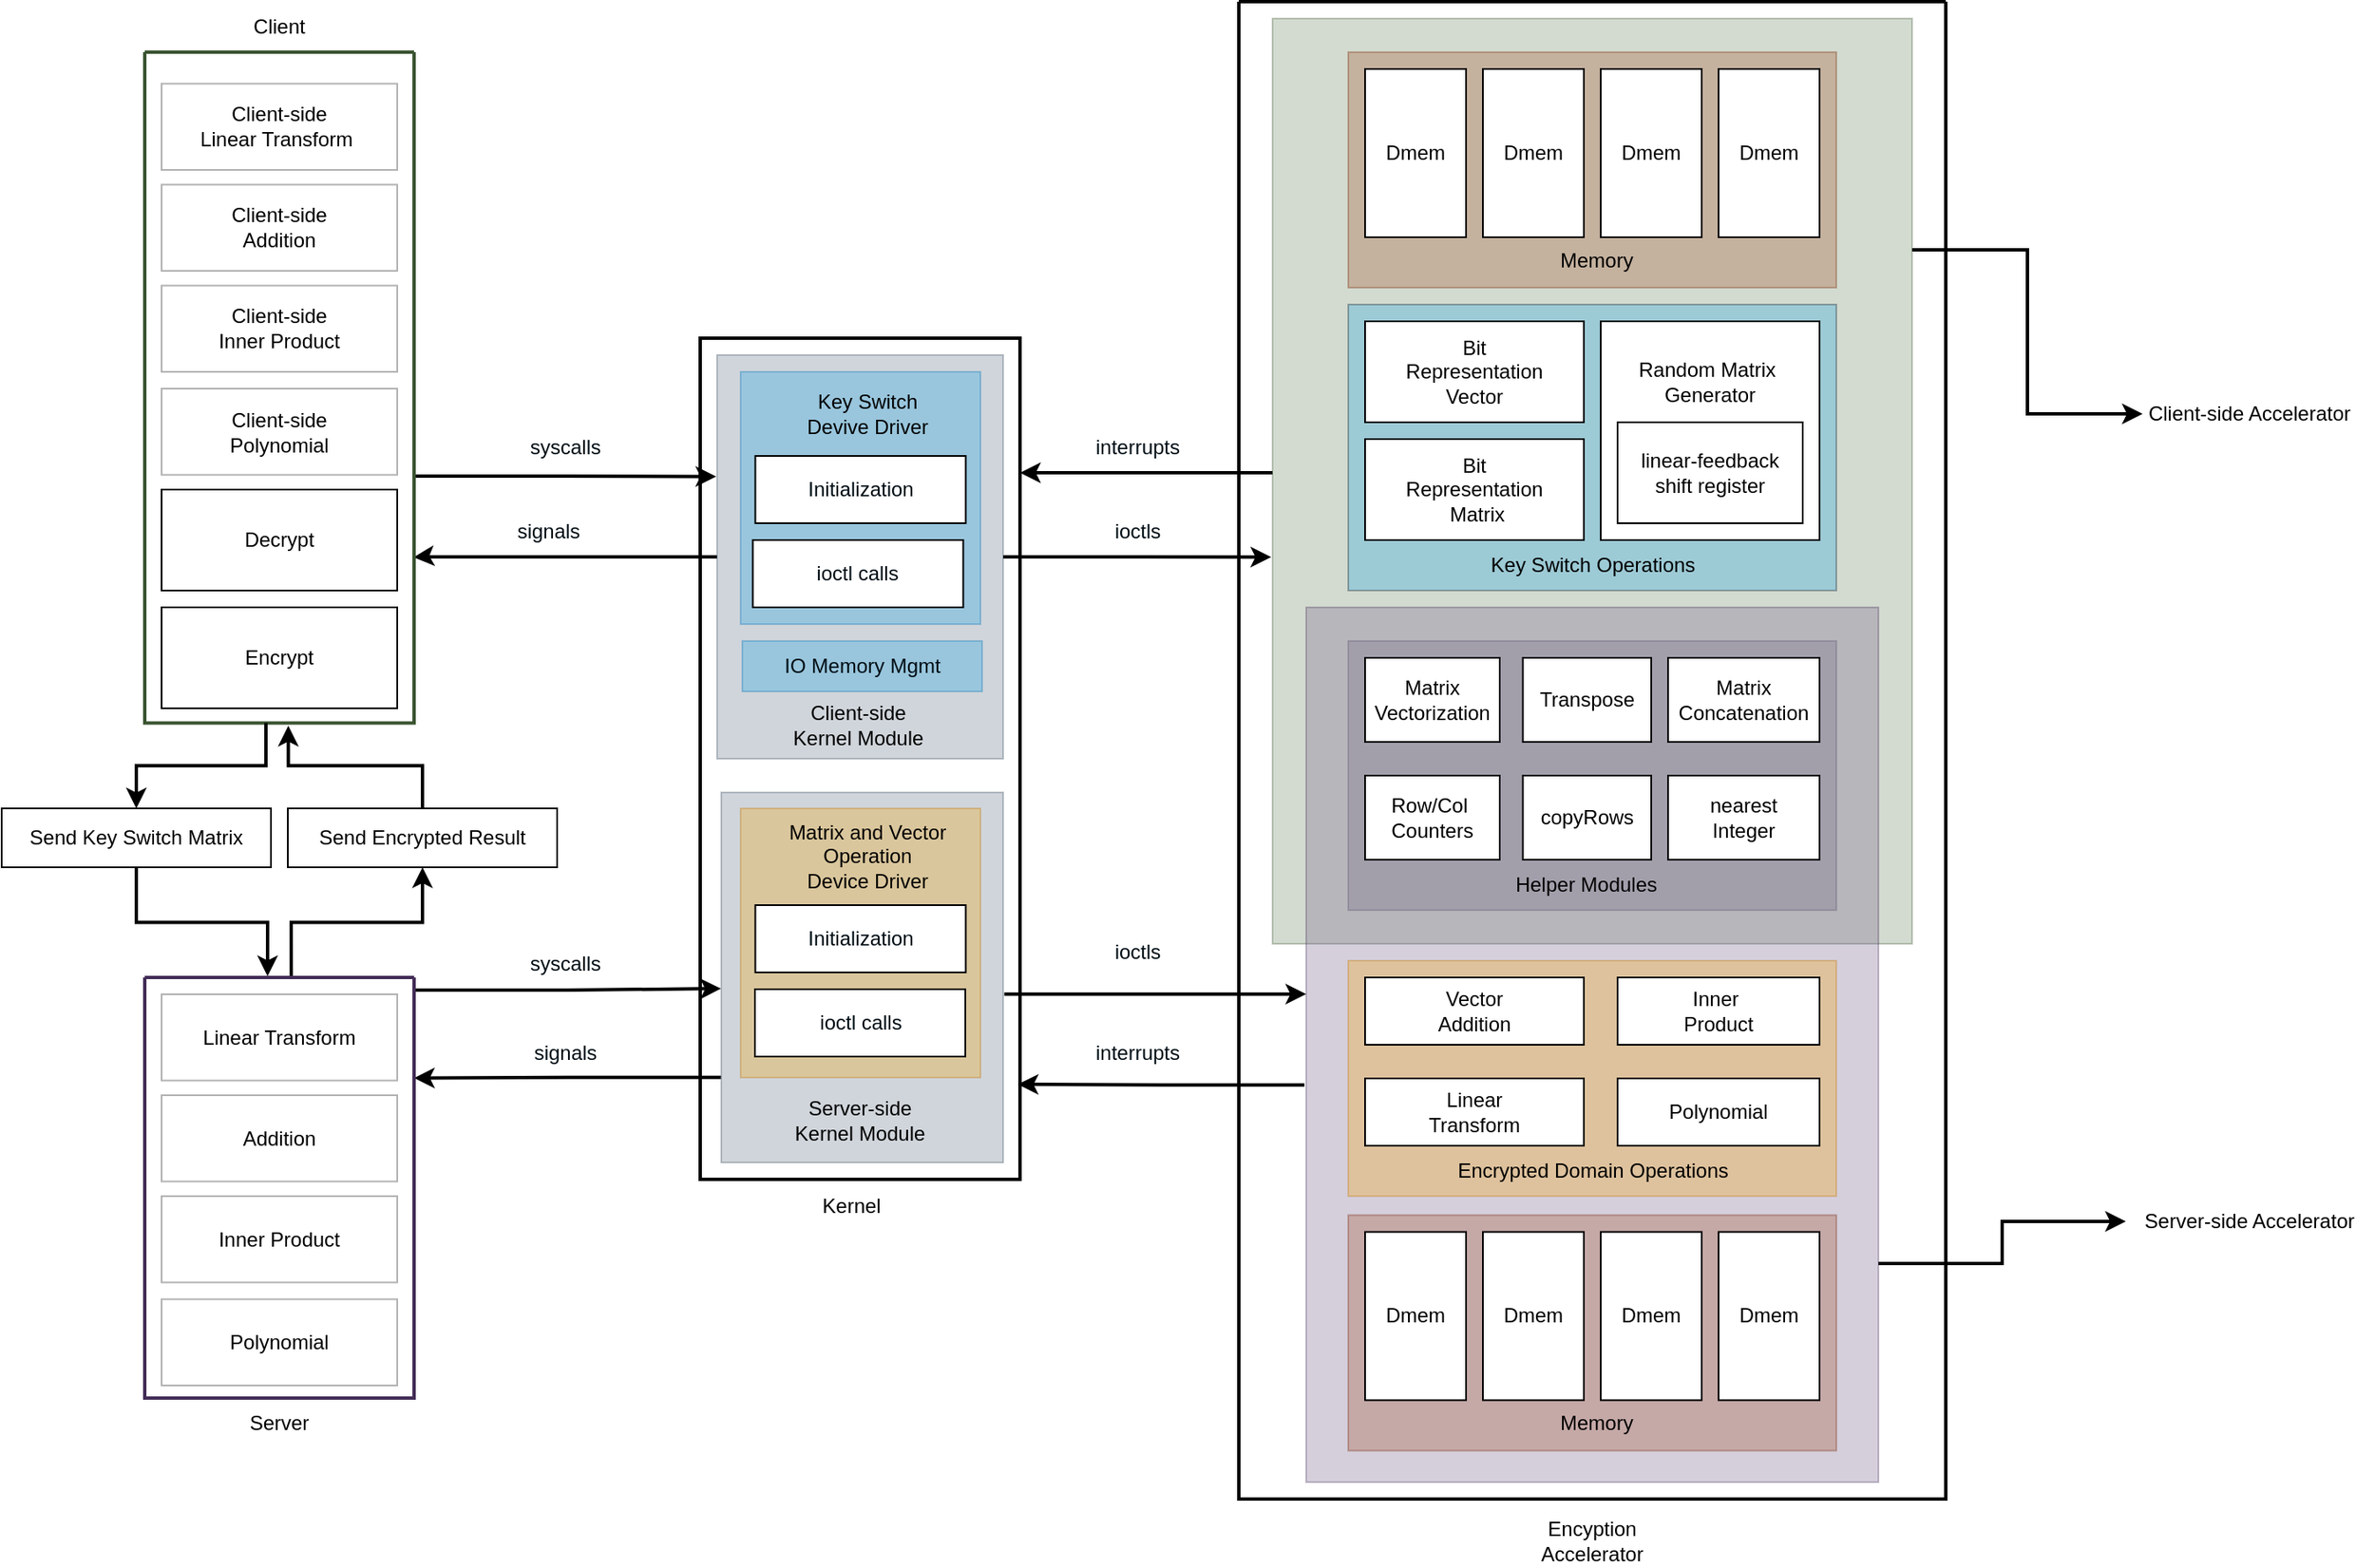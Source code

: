 <mxfile version="17.2.5" type="github">
  <diagram id="uq4rufS0qhb9Er1syNnk" name="Page-1">
    <mxGraphModel dx="1730" dy="1016" grid="1" gridSize="10" guides="1" tooltips="1" connect="1" arrows="1" fold="1" page="1" pageScale="1" pageWidth="827" pageHeight="1169" math="0" shadow="0">
      <root>
        <mxCell id="0" />
        <mxCell id="1" parent="0" />
        <mxCell id="1XTRg42DMQYUQiEpsJQx-10" value="" style="rounded=0;whiteSpace=wrap;html=1;strokeWidth=2;" vertex="1" parent="1">
          <mxGeometry x="440" y="270" width="190" height="500" as="geometry" />
        </mxCell>
        <mxCell id="1XTRg42DMQYUQiEpsJQx-166" style="edgeStyle=orthogonalEdgeStyle;rounded=0;orthogonalLoop=1;jettySize=auto;html=1;exitX=1;exitY=0.5;exitDx=0;exitDy=0;fontColor=#000D14;strokeWidth=2;entryX=-0.002;entryY=0.582;entryDx=0;entryDy=0;entryPerimeter=0;" edge="1" parent="1" source="1XTRg42DMQYUQiEpsJQx-77" target="1XTRg42DMQYUQiEpsJQx-120">
          <mxGeometry relative="1" as="geometry" />
        </mxCell>
        <mxCell id="1XTRg42DMQYUQiEpsJQx-173" style="edgeStyle=orthogonalEdgeStyle;rounded=0;orthogonalLoop=1;jettySize=auto;html=1;exitX=0;exitY=0.5;exitDx=0;exitDy=0;entryX=0.998;entryY=0.753;entryDx=0;entryDy=0;fontColor=#000D14;strokeWidth=2;entryPerimeter=0;" edge="1" parent="1" source="1XTRg42DMQYUQiEpsJQx-77" target="1XTRg42DMQYUQiEpsJQx-3">
          <mxGeometry relative="1" as="geometry">
            <Array as="points">
              <mxPoint x="273" y="400" />
            </Array>
          </mxGeometry>
        </mxCell>
        <mxCell id="1XTRg42DMQYUQiEpsJQx-77" value="" style="rounded=0;whiteSpace=wrap;html=1;strokeWidth=1;opacity=30;fillColor=#647687;fontColor=#ffffff;strokeColor=#314354;" vertex="1" parent="1">
          <mxGeometry x="450" y="280" width="170" height="240" as="geometry" />
        </mxCell>
        <mxCell id="1XTRg42DMQYUQiEpsJQx-162" style="edgeStyle=orthogonalEdgeStyle;rounded=0;orthogonalLoop=1;jettySize=auto;html=1;exitX=1.004;exitY=0.632;exitDx=0;exitDy=0;entryX=-0.003;entryY=0.301;entryDx=0;entryDy=0;fontColor=#000D14;strokeWidth=2;entryPerimeter=0;exitPerimeter=0;" edge="1" parent="1" source="1XTRg42DMQYUQiEpsJQx-3" target="1XTRg42DMQYUQiEpsJQx-77">
          <mxGeometry relative="1" as="geometry" />
        </mxCell>
        <mxCell id="1XTRg42DMQYUQiEpsJQx-3" value="" style="swimlane;startSize=0;fillColor=#6d8764;fontColor=#ffffff;strokeColor=#3A5431;strokeWidth=2;" vertex="1" parent="1">
          <mxGeometry x="110" y="100" width="160" height="398.75" as="geometry">
            <mxRectangle x="170" y="140" width="50" height="40" as="alternateBounds" />
          </mxGeometry>
        </mxCell>
        <mxCell id="1XTRg42DMQYUQiEpsJQx-36" value="Decrypt" style="rounded=0;whiteSpace=wrap;html=1;" vertex="1" parent="1XTRg42DMQYUQiEpsJQx-3">
          <mxGeometry x="10" y="260" width="140" height="60" as="geometry" />
        </mxCell>
        <mxCell id="1XTRg42DMQYUQiEpsJQx-73" value="Encrypt" style="rounded=0;whiteSpace=wrap;html=1;" vertex="1" parent="1XTRg42DMQYUQiEpsJQx-3">
          <mxGeometry x="10" y="330" width="140" height="60" as="geometry" />
        </mxCell>
        <mxCell id="1XTRg42DMQYUQiEpsJQx-72" value="Client-side&lt;br&gt;Linear Transform&amp;nbsp;" style="rounded=0;whiteSpace=wrap;html=1;strokeWidth=1;opacity=30;" vertex="1" parent="1XTRg42DMQYUQiEpsJQx-3">
          <mxGeometry x="10" y="18.75" width="140" height="51.25" as="geometry" />
        </mxCell>
        <mxCell id="1XTRg42DMQYUQiEpsJQx-128" value="Client-side&lt;br&gt;Addition" style="rounded=0;whiteSpace=wrap;html=1;strokeWidth=1;opacity=30;" vertex="1" parent="1XTRg42DMQYUQiEpsJQx-3">
          <mxGeometry x="10" y="78.75" width="140" height="51.25" as="geometry" />
        </mxCell>
        <mxCell id="1XTRg42DMQYUQiEpsJQx-131" value="Client-side&lt;br&gt;Inner Product" style="rounded=0;whiteSpace=wrap;html=1;strokeWidth=1;opacity=30;" vertex="1" parent="1XTRg42DMQYUQiEpsJQx-3">
          <mxGeometry x="10" y="138.75" width="140" height="51.25" as="geometry" />
        </mxCell>
        <mxCell id="1XTRg42DMQYUQiEpsJQx-133" value="Client-side&lt;br&gt;Polynomial" style="rounded=0;whiteSpace=wrap;html=1;strokeWidth=1;opacity=30;" vertex="1" parent="1XTRg42DMQYUQiEpsJQx-3">
          <mxGeometry x="10" y="200" width="140" height="51.25" as="geometry" />
        </mxCell>
        <mxCell id="1XTRg42DMQYUQiEpsJQx-93" value="" style="rounded=0;whiteSpace=wrap;html=1;fillColor=#1ba1e2;fontColor=#ffffff;strokeColor=#006EAF;opacity=30;" vertex="1" parent="1">
          <mxGeometry x="464" y="290" width="142.5" height="150" as="geometry" />
        </mxCell>
        <mxCell id="1XTRg42DMQYUQiEpsJQx-143" style="edgeStyle=orthogonalEdgeStyle;rounded=0;orthogonalLoop=1;jettySize=auto;html=1;exitX=0.45;exitY=1;exitDx=0;exitDy=0;entryX=0.5;entryY=0;entryDx=0;entryDy=0;strokeWidth=2;exitPerimeter=0;" edge="1" parent="1" source="1XTRg42DMQYUQiEpsJQx-3" target="1XTRg42DMQYUQiEpsJQx-141">
          <mxGeometry relative="1" as="geometry" />
        </mxCell>
        <mxCell id="1XTRg42DMQYUQiEpsJQx-4" value="Client" style="text;html=1;strokeColor=none;fillColor=none;align=center;verticalAlign=middle;whiteSpace=wrap;rounded=0;" vertex="1" parent="1">
          <mxGeometry x="160" y="70" width="60" height="30" as="geometry" />
        </mxCell>
        <mxCell id="1XTRg42DMQYUQiEpsJQx-5" value="" style="swimlane;startSize=0;strokeWidth=2;" vertex="1" parent="1">
          <mxGeometry x="760" y="70" width="420" height="890" as="geometry" />
        </mxCell>
        <mxCell id="1XTRg42DMQYUQiEpsJQx-42" value="" style="rounded=0;whiteSpace=wrap;html=1;strokeWidth=1;opacity=30;fillColor=#76608a;fontColor=#ffffff;strokeColor=#432D57;" vertex="1" parent="1XTRg42DMQYUQiEpsJQx-5">
          <mxGeometry x="65" y="380" width="290" height="160" as="geometry" />
        </mxCell>
        <mxCell id="1XTRg42DMQYUQiEpsJQx-120" value="" style="rounded=0;whiteSpace=wrap;html=1;strokeWidth=1;opacity=30;fillColor=#6d8764;fontColor=#ffffff;strokeColor=#3A5431;" vertex="1" parent="1XTRg42DMQYUQiEpsJQx-5">
          <mxGeometry x="20" y="10" width="380" height="550" as="geometry" />
        </mxCell>
        <mxCell id="1XTRg42DMQYUQiEpsJQx-123" value="" style="rounded=0;whiteSpace=wrap;html=1;strokeWidth=1;opacity=30;fillColor=#76608a;fontColor=#ffffff;strokeColor=#432D57;" vertex="1" parent="1XTRg42DMQYUQiEpsJQx-5">
          <mxGeometry x="40" y="360" width="340" height="520" as="geometry" />
        </mxCell>
        <mxCell id="1XTRg42DMQYUQiEpsJQx-69" value="" style="rounded=0;whiteSpace=wrap;html=1;strokeWidth=1;opacity=30;fillColor=#a0522d;fontColor=#ffffff;strokeColor=#6D1F00;" vertex="1" parent="1XTRg42DMQYUQiEpsJQx-5">
          <mxGeometry x="65" y="721.25" width="290" height="140" as="geometry" />
        </mxCell>
        <mxCell id="1XTRg42DMQYUQiEpsJQx-43" value="" style="rounded=0;whiteSpace=wrap;html=1;strokeWidth=1;opacity=30;fillColor=#f0a30a;fontColor=#000000;strokeColor=#BD7000;" vertex="1" parent="1XTRg42DMQYUQiEpsJQx-5">
          <mxGeometry x="65" y="570" width="290" height="140" as="geometry" />
        </mxCell>
        <mxCell id="1XTRg42DMQYUQiEpsJQx-24" value="" style="rounded=0;whiteSpace=wrap;html=1;opacity=30;fillColor=#1ba1e2;fontColor=#ffffff;strokeColor=#000D14;strokeWidth=1;" vertex="1" parent="1XTRg42DMQYUQiEpsJQx-5">
          <mxGeometry x="65" y="180" width="290" height="170" as="geometry" />
        </mxCell>
        <mxCell id="1XTRg42DMQYUQiEpsJQx-7" value="Bit&lt;br&gt;Representation &lt;br&gt;Vector" style="rounded=0;whiteSpace=wrap;html=1;" vertex="1" parent="1XTRg42DMQYUQiEpsJQx-5">
          <mxGeometry x="75" y="190" width="130" height="60" as="geometry" />
        </mxCell>
        <mxCell id="1XTRg42DMQYUQiEpsJQx-15" value="Bit&lt;br&gt;Representation&lt;br&gt;&amp;nbsp;Matrix" style="rounded=0;whiteSpace=wrap;html=1;" vertex="1" parent="1XTRg42DMQYUQiEpsJQx-5">
          <mxGeometry x="75" y="260" width="130" height="60" as="geometry" />
        </mxCell>
        <mxCell id="1XTRg42DMQYUQiEpsJQx-18" value="Vector&lt;br&gt;Addition" style="rounded=0;whiteSpace=wrap;html=1;" vertex="1" parent="1XTRg42DMQYUQiEpsJQx-5">
          <mxGeometry x="75" y="580" width="130" height="40" as="geometry" />
        </mxCell>
        <mxCell id="1XTRg42DMQYUQiEpsJQx-20" value="Linear&lt;br&gt;Transform" style="rounded=0;whiteSpace=wrap;html=1;" vertex="1" parent="1XTRg42DMQYUQiEpsJQx-5">
          <mxGeometry x="75" y="640" width="130" height="40" as="geometry" />
        </mxCell>
        <mxCell id="1XTRg42DMQYUQiEpsJQx-26" value="Key Switch Operations" style="text;html=1;strokeColor=none;fillColor=none;align=center;verticalAlign=middle;whiteSpace=wrap;rounded=0;opacity=30;" vertex="1" parent="1XTRg42DMQYUQiEpsJQx-5">
          <mxGeometry x="117.5" y="320" width="185" height="30" as="geometry" />
        </mxCell>
        <mxCell id="1XTRg42DMQYUQiEpsJQx-30" value="Random Matrix&amp;nbsp;&lt;br&gt;Generator&lt;br&gt;&lt;br&gt;&lt;br&gt;&lt;br&gt;&lt;br&gt;" style="rounded=0;whiteSpace=wrap;html=1;strokeWidth=1;" vertex="1" parent="1XTRg42DMQYUQiEpsJQx-5">
          <mxGeometry x="215" y="190" width="130" height="130" as="geometry" />
        </mxCell>
        <mxCell id="1XTRg42DMQYUQiEpsJQx-31" value="linear-feedback&lt;br&gt;shift register" style="rounded=0;whiteSpace=wrap;html=1;strokeWidth=1;" vertex="1" parent="1XTRg42DMQYUQiEpsJQx-5">
          <mxGeometry x="225" y="250" width="110" height="60" as="geometry" />
        </mxCell>
        <mxCell id="1XTRg42DMQYUQiEpsJQx-41" value="Inner&amp;nbsp;&lt;br&gt;Product" style="rounded=0;whiteSpace=wrap;html=1;" vertex="1" parent="1XTRg42DMQYUQiEpsJQx-5">
          <mxGeometry x="225" y="580" width="120" height="40" as="geometry" />
        </mxCell>
        <mxCell id="1XTRg42DMQYUQiEpsJQx-45" value="Encrypted Domain Operations" style="text;html=1;strokeColor=none;fillColor=none;align=center;verticalAlign=middle;whiteSpace=wrap;rounded=0;opacity=30;" vertex="1" parent="1XTRg42DMQYUQiEpsJQx-5">
          <mxGeometry x="117.5" y="680" width="185" height="30" as="geometry" />
        </mxCell>
        <mxCell id="1XTRg42DMQYUQiEpsJQx-55" value="Polynomial" style="rounded=0;whiteSpace=wrap;html=1;" vertex="1" parent="1XTRg42DMQYUQiEpsJQx-5">
          <mxGeometry x="225" y="640" width="120" height="40" as="geometry" />
        </mxCell>
        <mxCell id="1XTRg42DMQYUQiEpsJQx-62" value="Dmem" style="rounded=0;whiteSpace=wrap;html=1;" vertex="1" parent="1XTRg42DMQYUQiEpsJQx-5">
          <mxGeometry x="285" y="731.25" width="60" height="100" as="geometry" />
        </mxCell>
        <mxCell id="1XTRg42DMQYUQiEpsJQx-65" value="Dmem" style="rounded=0;whiteSpace=wrap;html=1;" vertex="1" parent="1XTRg42DMQYUQiEpsJQx-5">
          <mxGeometry x="215" y="731.25" width="60" height="100" as="geometry" />
        </mxCell>
        <mxCell id="1XTRg42DMQYUQiEpsJQx-66" value="Dmem" style="rounded=0;whiteSpace=wrap;html=1;" vertex="1" parent="1XTRg42DMQYUQiEpsJQx-5">
          <mxGeometry x="145" y="731.25" width="60" height="100" as="geometry" />
        </mxCell>
        <mxCell id="1XTRg42DMQYUQiEpsJQx-67" value="Dmem" style="rounded=0;whiteSpace=wrap;html=1;" vertex="1" parent="1XTRg42DMQYUQiEpsJQx-5">
          <mxGeometry x="75" y="731.25" width="60" height="100" as="geometry" />
        </mxCell>
        <mxCell id="1XTRg42DMQYUQiEpsJQx-70" value="&lt;div style=&quot;text-align: justify&quot;&gt;&lt;span style=&quot;font-family: &amp;#34;helvetica&amp;#34; ; text-align: center&quot;&gt;Memory&lt;/span&gt;&lt;/div&gt;" style="text;whiteSpace=wrap;html=1;" vertex="1" parent="1XTRg42DMQYUQiEpsJQx-5">
          <mxGeometry x="189.38" y="831.25" width="110" height="30" as="geometry" />
        </mxCell>
        <mxCell id="1XTRg42DMQYUQiEpsJQx-46" value="Helper Modules" style="text;html=1;strokeColor=none;fillColor=none;align=center;verticalAlign=middle;whiteSpace=wrap;rounded=0;opacity=30;" vertex="1" parent="1XTRg42DMQYUQiEpsJQx-5">
          <mxGeometry x="114.38" y="510" width="185" height="30" as="geometry" />
        </mxCell>
        <mxCell id="1XTRg42DMQYUQiEpsJQx-47" value="Matrix&lt;br&gt;Vectorization" style="rounded=0;whiteSpace=wrap;html=1;" vertex="1" parent="1XTRg42DMQYUQiEpsJQx-5">
          <mxGeometry x="75" y="390" width="80" height="50" as="geometry" />
        </mxCell>
        <mxCell id="1XTRg42DMQYUQiEpsJQx-48" value="Transpose" style="rounded=0;whiteSpace=wrap;html=1;" vertex="1" parent="1XTRg42DMQYUQiEpsJQx-5">
          <mxGeometry x="168.75" y="390" width="76.25" height="50" as="geometry" />
        </mxCell>
        <mxCell id="1XTRg42DMQYUQiEpsJQx-50" value="Row/Col&amp;nbsp;&lt;br&gt;Counters" style="rounded=0;whiteSpace=wrap;html=1;" vertex="1" parent="1XTRg42DMQYUQiEpsJQx-5">
          <mxGeometry x="75" y="460" width="80" height="50" as="geometry" />
        </mxCell>
        <mxCell id="1XTRg42DMQYUQiEpsJQx-54" value="nearest&lt;br&gt;Integer" style="rounded=0;whiteSpace=wrap;html=1;" vertex="1" parent="1XTRg42DMQYUQiEpsJQx-5">
          <mxGeometry x="255" y="460" width="90" height="50" as="geometry" />
        </mxCell>
        <mxCell id="1XTRg42DMQYUQiEpsJQx-59" value="Matrix&lt;br&gt;Concatenation" style="rounded=0;whiteSpace=wrap;html=1;" vertex="1" parent="1XTRg42DMQYUQiEpsJQx-5">
          <mxGeometry x="255" y="390" width="90" height="50" as="geometry" />
        </mxCell>
        <mxCell id="1XTRg42DMQYUQiEpsJQx-68" value="copyRows" style="rounded=0;whiteSpace=wrap;html=1;" vertex="1" parent="1XTRg42DMQYUQiEpsJQx-5">
          <mxGeometry x="168.75" y="460" width="76.25" height="50" as="geometry" />
        </mxCell>
        <mxCell id="1XTRg42DMQYUQiEpsJQx-114" value="" style="rounded=0;whiteSpace=wrap;html=1;strokeWidth=1;opacity=30;fillColor=#a0522d;fontColor=#ffffff;strokeColor=#6D1F00;" vertex="1" parent="1XTRg42DMQYUQiEpsJQx-5">
          <mxGeometry x="65" y="30" width="290" height="140" as="geometry" />
        </mxCell>
        <mxCell id="1XTRg42DMQYUQiEpsJQx-115" value="Dmem" style="rounded=0;whiteSpace=wrap;html=1;" vertex="1" parent="1XTRg42DMQYUQiEpsJQx-5">
          <mxGeometry x="285" y="40" width="60" height="100" as="geometry" />
        </mxCell>
        <mxCell id="1XTRg42DMQYUQiEpsJQx-116" value="Dmem" style="rounded=0;whiteSpace=wrap;html=1;" vertex="1" parent="1XTRg42DMQYUQiEpsJQx-5">
          <mxGeometry x="215" y="40" width="60" height="100" as="geometry" />
        </mxCell>
        <mxCell id="1XTRg42DMQYUQiEpsJQx-117" value="Dmem" style="rounded=0;whiteSpace=wrap;html=1;" vertex="1" parent="1XTRg42DMQYUQiEpsJQx-5">
          <mxGeometry x="145" y="40" width="60" height="100" as="geometry" />
        </mxCell>
        <mxCell id="1XTRg42DMQYUQiEpsJQx-118" value="Dmem" style="rounded=0;whiteSpace=wrap;html=1;" vertex="1" parent="1XTRg42DMQYUQiEpsJQx-5">
          <mxGeometry x="75" y="40" width="60" height="100" as="geometry" />
        </mxCell>
        <mxCell id="1XTRg42DMQYUQiEpsJQx-119" value="&lt;div style=&quot;text-align: justify&quot;&gt;&lt;span style=&quot;font-family: &amp;#34;helvetica&amp;#34; ; text-align: center&quot;&gt;Memory&lt;/span&gt;&lt;/div&gt;" style="text;whiteSpace=wrap;html=1;" vertex="1" parent="1XTRg42DMQYUQiEpsJQx-5">
          <mxGeometry x="189.38" y="140" width="110" height="30" as="geometry" />
        </mxCell>
        <mxCell id="1XTRg42DMQYUQiEpsJQx-6" value="Encyption Accelerator" style="text;html=1;strokeColor=none;fillColor=none;align=center;verticalAlign=middle;whiteSpace=wrap;rounded=0;" vertex="1" parent="1">
          <mxGeometry x="940" y="970" width="60" height="30" as="geometry" />
        </mxCell>
        <mxCell id="1XTRg42DMQYUQiEpsJQx-76" value="Client-side &lt;br&gt;Kernel Module" style="text;html=1;strokeColor=none;fillColor=none;align=center;verticalAlign=middle;whiteSpace=wrap;rounded=0;opacity=30;" vertex="1" parent="1">
          <mxGeometry x="468.75" y="480" width="130" height="40" as="geometry" />
        </mxCell>
        <mxCell id="1XTRg42DMQYUQiEpsJQx-167" style="edgeStyle=orthogonalEdgeStyle;rounded=0;orthogonalLoop=1;jettySize=auto;html=1;exitX=1.004;exitY=0.545;exitDx=0;exitDy=0;fontColor=#000D14;strokeWidth=2;entryX=0;entryY=0.442;entryDx=0;entryDy=0;entryPerimeter=0;exitPerimeter=0;" edge="1" parent="1" source="1XTRg42DMQYUQiEpsJQx-79" target="1XTRg42DMQYUQiEpsJQx-123">
          <mxGeometry relative="1" as="geometry">
            <mxPoint x="800" y="650" as="targetPoint" />
          </mxGeometry>
        </mxCell>
        <mxCell id="1XTRg42DMQYUQiEpsJQx-175" style="edgeStyle=orthogonalEdgeStyle;rounded=0;orthogonalLoop=1;jettySize=auto;html=1;entryX=1;entryY=0.239;entryDx=0;entryDy=0;fontColor=#000D14;strokeWidth=2;entryPerimeter=0;exitX=-0.001;exitY=0.77;exitDx=0;exitDy=0;exitPerimeter=0;" edge="1" parent="1" source="1XTRg42DMQYUQiEpsJQx-79" target="1XTRg42DMQYUQiEpsJQx-97">
          <mxGeometry relative="1" as="geometry">
            <mxPoint x="450" y="710" as="sourcePoint" />
          </mxGeometry>
        </mxCell>
        <mxCell id="1XTRg42DMQYUQiEpsJQx-79" value="" style="rounded=0;whiteSpace=wrap;html=1;strokeWidth=1;opacity=30;fillColor=#647687;fontColor=#ffffff;strokeColor=#314354;" vertex="1" parent="1">
          <mxGeometry x="452.5" y="540" width="167.5" height="220" as="geometry" />
        </mxCell>
        <mxCell id="1XTRg42DMQYUQiEpsJQx-83" value="Kernel" style="text;html=1;strokeColor=none;fillColor=none;align=center;verticalAlign=middle;whiteSpace=wrap;rounded=0;" vertex="1" parent="1">
          <mxGeometry x="500" y="771.25" width="60" height="30" as="geometry" />
        </mxCell>
        <mxCell id="1XTRg42DMQYUQiEpsJQx-92" value="Key Switch &lt;br&gt;Devive Driver" style="text;html=1;strokeColor=none;fillColor=none;align=center;verticalAlign=middle;whiteSpace=wrap;rounded=0;opacity=30;" vertex="1" parent="1">
          <mxGeometry x="477.75" y="300" width="122.5" height="30" as="geometry" />
        </mxCell>
        <mxCell id="1XTRg42DMQYUQiEpsJQx-145" style="edgeStyle=orthogonalEdgeStyle;rounded=0;orthogonalLoop=1;jettySize=auto;html=1;exitX=0.544;exitY=-0.003;exitDx=0;exitDy=0;entryX=0.5;entryY=1;entryDx=0;entryDy=0;strokeWidth=2;exitPerimeter=0;" edge="1" parent="1" source="1XTRg42DMQYUQiEpsJQx-97" target="1XTRg42DMQYUQiEpsJQx-142">
          <mxGeometry relative="1" as="geometry" />
        </mxCell>
        <mxCell id="1XTRg42DMQYUQiEpsJQx-163" style="edgeStyle=orthogonalEdgeStyle;rounded=0;orthogonalLoop=1;jettySize=auto;html=1;exitX=1.002;exitY=0.03;exitDx=0;exitDy=0;entryX=-0.001;entryY=0.53;entryDx=0;entryDy=0;fontColor=#000D14;strokeWidth=2;entryPerimeter=0;exitPerimeter=0;" edge="1" parent="1" source="1XTRg42DMQYUQiEpsJQx-97" target="1XTRg42DMQYUQiEpsJQx-79">
          <mxGeometry relative="1" as="geometry" />
        </mxCell>
        <mxCell id="1XTRg42DMQYUQiEpsJQx-97" value="" style="swimlane;startSize=0;fillColor=#76608a;fontColor=#ffffff;strokeColor=#432D57;strokeWidth=2;" vertex="1" parent="1">
          <mxGeometry x="110" y="650" width="160" height="250" as="geometry">
            <mxRectangle x="170" y="140" width="50" height="40" as="alternateBounds" />
          </mxGeometry>
        </mxCell>
        <mxCell id="1XTRg42DMQYUQiEpsJQx-135" value="Linear Transform" style="rounded=0;whiteSpace=wrap;html=1;strokeWidth=1;opacity=30;" vertex="1" parent="1XTRg42DMQYUQiEpsJQx-97">
          <mxGeometry x="10" y="10" width="140" height="51.25" as="geometry" />
        </mxCell>
        <mxCell id="1XTRg42DMQYUQiEpsJQx-136" value="Addition" style="rounded=0;whiteSpace=wrap;html=1;strokeWidth=1;opacity=30;" vertex="1" parent="1XTRg42DMQYUQiEpsJQx-97">
          <mxGeometry x="10" y="70" width="140" height="51.25" as="geometry" />
        </mxCell>
        <mxCell id="1XTRg42DMQYUQiEpsJQx-137" value="Inner Product" style="rounded=0;whiteSpace=wrap;html=1;strokeWidth=1;opacity=30;" vertex="1" parent="1XTRg42DMQYUQiEpsJQx-97">
          <mxGeometry x="10" y="130" width="140" height="51.25" as="geometry" />
        </mxCell>
        <mxCell id="1XTRg42DMQYUQiEpsJQx-138" value="Polynomial" style="rounded=0;whiteSpace=wrap;html=1;strokeWidth=1;opacity=30;" vertex="1" parent="1XTRg42DMQYUQiEpsJQx-97">
          <mxGeometry x="10" y="191.25" width="140" height="51.25" as="geometry" />
        </mxCell>
        <mxCell id="1XTRg42DMQYUQiEpsJQx-102" value="Server" style="text;html=1;strokeColor=none;fillColor=none;align=center;verticalAlign=middle;whiteSpace=wrap;rounded=0;" vertex="1" parent="1">
          <mxGeometry x="160" y="900" width="60" height="30" as="geometry" />
        </mxCell>
        <mxCell id="1XTRg42DMQYUQiEpsJQx-104" value="Server-side &lt;br&gt;Kernel Module" style="text;html=1;strokeColor=none;fillColor=none;align=center;verticalAlign=middle;whiteSpace=wrap;rounded=0;opacity=30;" vertex="1" parent="1">
          <mxGeometry x="470.25" y="720" width="130" height="30" as="geometry" />
        </mxCell>
        <mxCell id="1XTRg42DMQYUQiEpsJQx-121" value="Client-side Accelerator" style="text;html=1;strokeColor=none;fillColor=none;align=center;verticalAlign=middle;whiteSpace=wrap;rounded=0;opacity=30;" vertex="1" parent="1">
          <mxGeometry x="1297" y="300" width="127" height="30" as="geometry" />
        </mxCell>
        <mxCell id="1XTRg42DMQYUQiEpsJQx-126" style="edgeStyle=orthogonalEdgeStyle;rounded=0;orthogonalLoop=1;jettySize=auto;html=1;exitX=1;exitY=0.25;exitDx=0;exitDy=0;strokeWidth=2;" edge="1" parent="1" source="1XTRg42DMQYUQiEpsJQx-120" target="1XTRg42DMQYUQiEpsJQx-121">
          <mxGeometry relative="1" as="geometry" />
        </mxCell>
        <mxCell id="1XTRg42DMQYUQiEpsJQx-124" value="Server-side Accelerator" style="text;html=1;strokeColor=none;fillColor=none;align=center;verticalAlign=middle;whiteSpace=wrap;rounded=0;opacity=30;" vertex="1" parent="1">
          <mxGeometry x="1287" y="780" width="146.62" height="30" as="geometry" />
        </mxCell>
        <mxCell id="1XTRg42DMQYUQiEpsJQx-127" style="edgeStyle=orthogonalEdgeStyle;rounded=0;orthogonalLoop=1;jettySize=auto;html=1;exitX=1;exitY=0.75;exitDx=0;exitDy=0;strokeWidth=2;" edge="1" parent="1" source="1XTRg42DMQYUQiEpsJQx-123" target="1XTRg42DMQYUQiEpsJQx-124">
          <mxGeometry relative="1" as="geometry" />
        </mxCell>
        <mxCell id="1XTRg42DMQYUQiEpsJQx-144" style="edgeStyle=orthogonalEdgeStyle;rounded=0;orthogonalLoop=1;jettySize=auto;html=1;exitX=0.5;exitY=1;exitDx=0;exitDy=0;entryX=0.456;entryY=-0.003;entryDx=0;entryDy=0;strokeWidth=2;entryPerimeter=0;" edge="1" parent="1" source="1XTRg42DMQYUQiEpsJQx-141" target="1XTRg42DMQYUQiEpsJQx-97">
          <mxGeometry relative="1" as="geometry" />
        </mxCell>
        <mxCell id="1XTRg42DMQYUQiEpsJQx-141" value="&lt;span&gt;Send Key Switch Matrix&lt;/span&gt;" style="rounded=0;whiteSpace=wrap;html=1;strokeWidth=1;" vertex="1" parent="1">
          <mxGeometry x="25" y="549.5" width="160" height="35" as="geometry" />
        </mxCell>
        <mxCell id="1XTRg42DMQYUQiEpsJQx-146" style="edgeStyle=orthogonalEdgeStyle;rounded=0;orthogonalLoop=1;jettySize=auto;html=1;exitX=0.5;exitY=0;exitDx=0;exitDy=0;entryX=0.533;entryY=1.004;entryDx=0;entryDy=0;strokeWidth=2;entryPerimeter=0;" edge="1" parent="1" source="1XTRg42DMQYUQiEpsJQx-142" target="1XTRg42DMQYUQiEpsJQx-3">
          <mxGeometry relative="1" as="geometry" />
        </mxCell>
        <mxCell id="1XTRg42DMQYUQiEpsJQx-142" value="&lt;span&gt;Send Encrypted Result&lt;/span&gt;" style="rounded=0;whiteSpace=wrap;html=1;strokeWidth=1;" vertex="1" parent="1">
          <mxGeometry x="195" y="549.5" width="160" height="35" as="geometry" />
        </mxCell>
        <mxCell id="1XTRg42DMQYUQiEpsJQx-149" value="" style="rounded=0;whiteSpace=wrap;html=1;fillColor=#f0a30a;fontColor=#000000;strokeColor=#BD7000;opacity=30;" vertex="1" parent="1">
          <mxGeometry x="464" y="549.5" width="142.5" height="160" as="geometry" />
        </mxCell>
        <mxCell id="1XTRg42DMQYUQiEpsJQx-150" value="Matrix and Vector Operation &lt;br&gt;Device Driver" style="text;html=1;strokeColor=none;fillColor=none;align=center;verticalAlign=middle;whiteSpace=wrap;rounded=0;opacity=30;" vertex="1" parent="1">
          <mxGeometry x="477.75" y="562" width="122.5" height="31.25" as="geometry" />
        </mxCell>
        <mxCell id="1XTRg42DMQYUQiEpsJQx-151" value="&lt;font color=&quot;#000d14&quot;&gt;IO Memory Mgmt&lt;/font&gt;" style="rounded=0;whiteSpace=wrap;html=1;fillColor=#1ba1e2;fontColor=#ffffff;strokeColor=#006EAF;opacity=30;" vertex="1" parent="1">
          <mxGeometry x="465" y="450" width="142.5" height="30" as="geometry" />
        </mxCell>
        <mxCell id="1XTRg42DMQYUQiEpsJQx-154" value="&lt;font color=&quot;#000d14&quot;&gt;Initialization&lt;/font&gt;" style="rounded=0;whiteSpace=wrap;html=1;" vertex="1" parent="1">
          <mxGeometry x="472.75" y="340" width="125" height="40" as="geometry" />
        </mxCell>
        <mxCell id="1XTRg42DMQYUQiEpsJQx-155" value="&lt;font color=&quot;#000d14&quot;&gt;Initialization&lt;/font&gt;" style="rounded=0;whiteSpace=wrap;html=1;" vertex="1" parent="1">
          <mxGeometry x="472.75" y="607" width="125" height="40" as="geometry" />
        </mxCell>
        <mxCell id="1XTRg42DMQYUQiEpsJQx-158" value="&lt;span style=&quot;color: rgb(0 , 13 , 20)&quot;&gt;ioctl calls&lt;/span&gt;" style="rounded=0;whiteSpace=wrap;html=1;" vertex="1" parent="1">
          <mxGeometry x="472.5" y="657" width="125" height="40" as="geometry" />
        </mxCell>
        <mxCell id="1XTRg42DMQYUQiEpsJQx-156" value="&lt;font color=&quot;#000d14&quot;&gt;ioctl calls&lt;/font&gt;" style="rounded=0;whiteSpace=wrap;html=1;" vertex="1" parent="1">
          <mxGeometry x="471.25" y="390" width="125" height="40" as="geometry" />
        </mxCell>
        <mxCell id="1XTRg42DMQYUQiEpsJQx-164" value="syscalls" style="text;html=1;strokeColor=none;fillColor=none;align=center;verticalAlign=middle;whiteSpace=wrap;rounded=0;fontColor=#000D14;" vertex="1" parent="1">
          <mxGeometry x="330" y="320" width="60" height="30" as="geometry" />
        </mxCell>
        <mxCell id="1XTRg42DMQYUQiEpsJQx-165" value="syscalls" style="text;html=1;strokeColor=none;fillColor=none;align=center;verticalAlign=middle;whiteSpace=wrap;rounded=0;fontColor=#000D14;" vertex="1" parent="1">
          <mxGeometry x="330" y="627" width="60" height="30" as="geometry" />
        </mxCell>
        <mxCell id="1XTRg42DMQYUQiEpsJQx-168" value="ioctls" style="text;html=1;strokeColor=none;fillColor=none;align=center;verticalAlign=middle;whiteSpace=wrap;rounded=0;fontColor=#000D14;" vertex="1" parent="1">
          <mxGeometry x="670" y="370" width="60" height="30" as="geometry" />
        </mxCell>
        <mxCell id="1XTRg42DMQYUQiEpsJQx-169" value="ioctls" style="text;html=1;strokeColor=none;fillColor=none;align=center;verticalAlign=middle;whiteSpace=wrap;rounded=0;fontColor=#000D14;" vertex="1" parent="1">
          <mxGeometry x="670" y="620" width="60" height="30" as="geometry" />
        </mxCell>
        <mxCell id="1XTRg42DMQYUQiEpsJQx-171" style="edgeStyle=orthogonalEdgeStyle;rounded=0;orthogonalLoop=1;jettySize=auto;html=1;fontColor=#000D14;strokeWidth=2;" edge="1" parent="1">
          <mxGeometry relative="1" as="geometry">
            <mxPoint x="780" y="350" as="sourcePoint" />
            <mxPoint x="630" y="350" as="targetPoint" />
          </mxGeometry>
        </mxCell>
        <mxCell id="1XTRg42DMQYUQiEpsJQx-172" value="interrupts" style="text;html=1;strokeColor=none;fillColor=none;align=center;verticalAlign=middle;whiteSpace=wrap;rounded=0;fontColor=#000D14;" vertex="1" parent="1">
          <mxGeometry x="670" y="320" width="60" height="30" as="geometry" />
        </mxCell>
        <mxCell id="1XTRg42DMQYUQiEpsJQx-176" value="signals" style="text;html=1;strokeColor=none;fillColor=none;align=center;verticalAlign=middle;whiteSpace=wrap;rounded=0;fontColor=#000D14;" vertex="1" parent="1">
          <mxGeometry x="320" y="370" width="60" height="30" as="geometry" />
        </mxCell>
        <mxCell id="1XTRg42DMQYUQiEpsJQx-177" value="signals" style="text;html=1;strokeColor=none;fillColor=none;align=center;verticalAlign=middle;whiteSpace=wrap;rounded=0;fontColor=#000D14;" vertex="1" parent="1">
          <mxGeometry x="330" y="679.5" width="60" height="30" as="geometry" />
        </mxCell>
        <mxCell id="1XTRg42DMQYUQiEpsJQx-178" style="edgeStyle=orthogonalEdgeStyle;rounded=0;orthogonalLoop=1;jettySize=auto;html=1;exitX=-0.003;exitY=0.546;exitDx=0;exitDy=0;fontColor=#000D14;strokeWidth=2;exitPerimeter=0;entryX=0.993;entryY=0.887;entryDx=0;entryDy=0;entryPerimeter=0;" edge="1" parent="1" source="1XTRg42DMQYUQiEpsJQx-123" target="1XTRg42DMQYUQiEpsJQx-10">
          <mxGeometry relative="1" as="geometry">
            <mxPoint x="630" y="705" as="targetPoint" />
          </mxGeometry>
        </mxCell>
        <mxCell id="1XTRg42DMQYUQiEpsJQx-179" value="interrupts" style="text;html=1;strokeColor=none;fillColor=none;align=center;verticalAlign=middle;whiteSpace=wrap;rounded=0;fontColor=#000D14;" vertex="1" parent="1">
          <mxGeometry x="670" y="679.5" width="60" height="30" as="geometry" />
        </mxCell>
      </root>
    </mxGraphModel>
  </diagram>
</mxfile>
